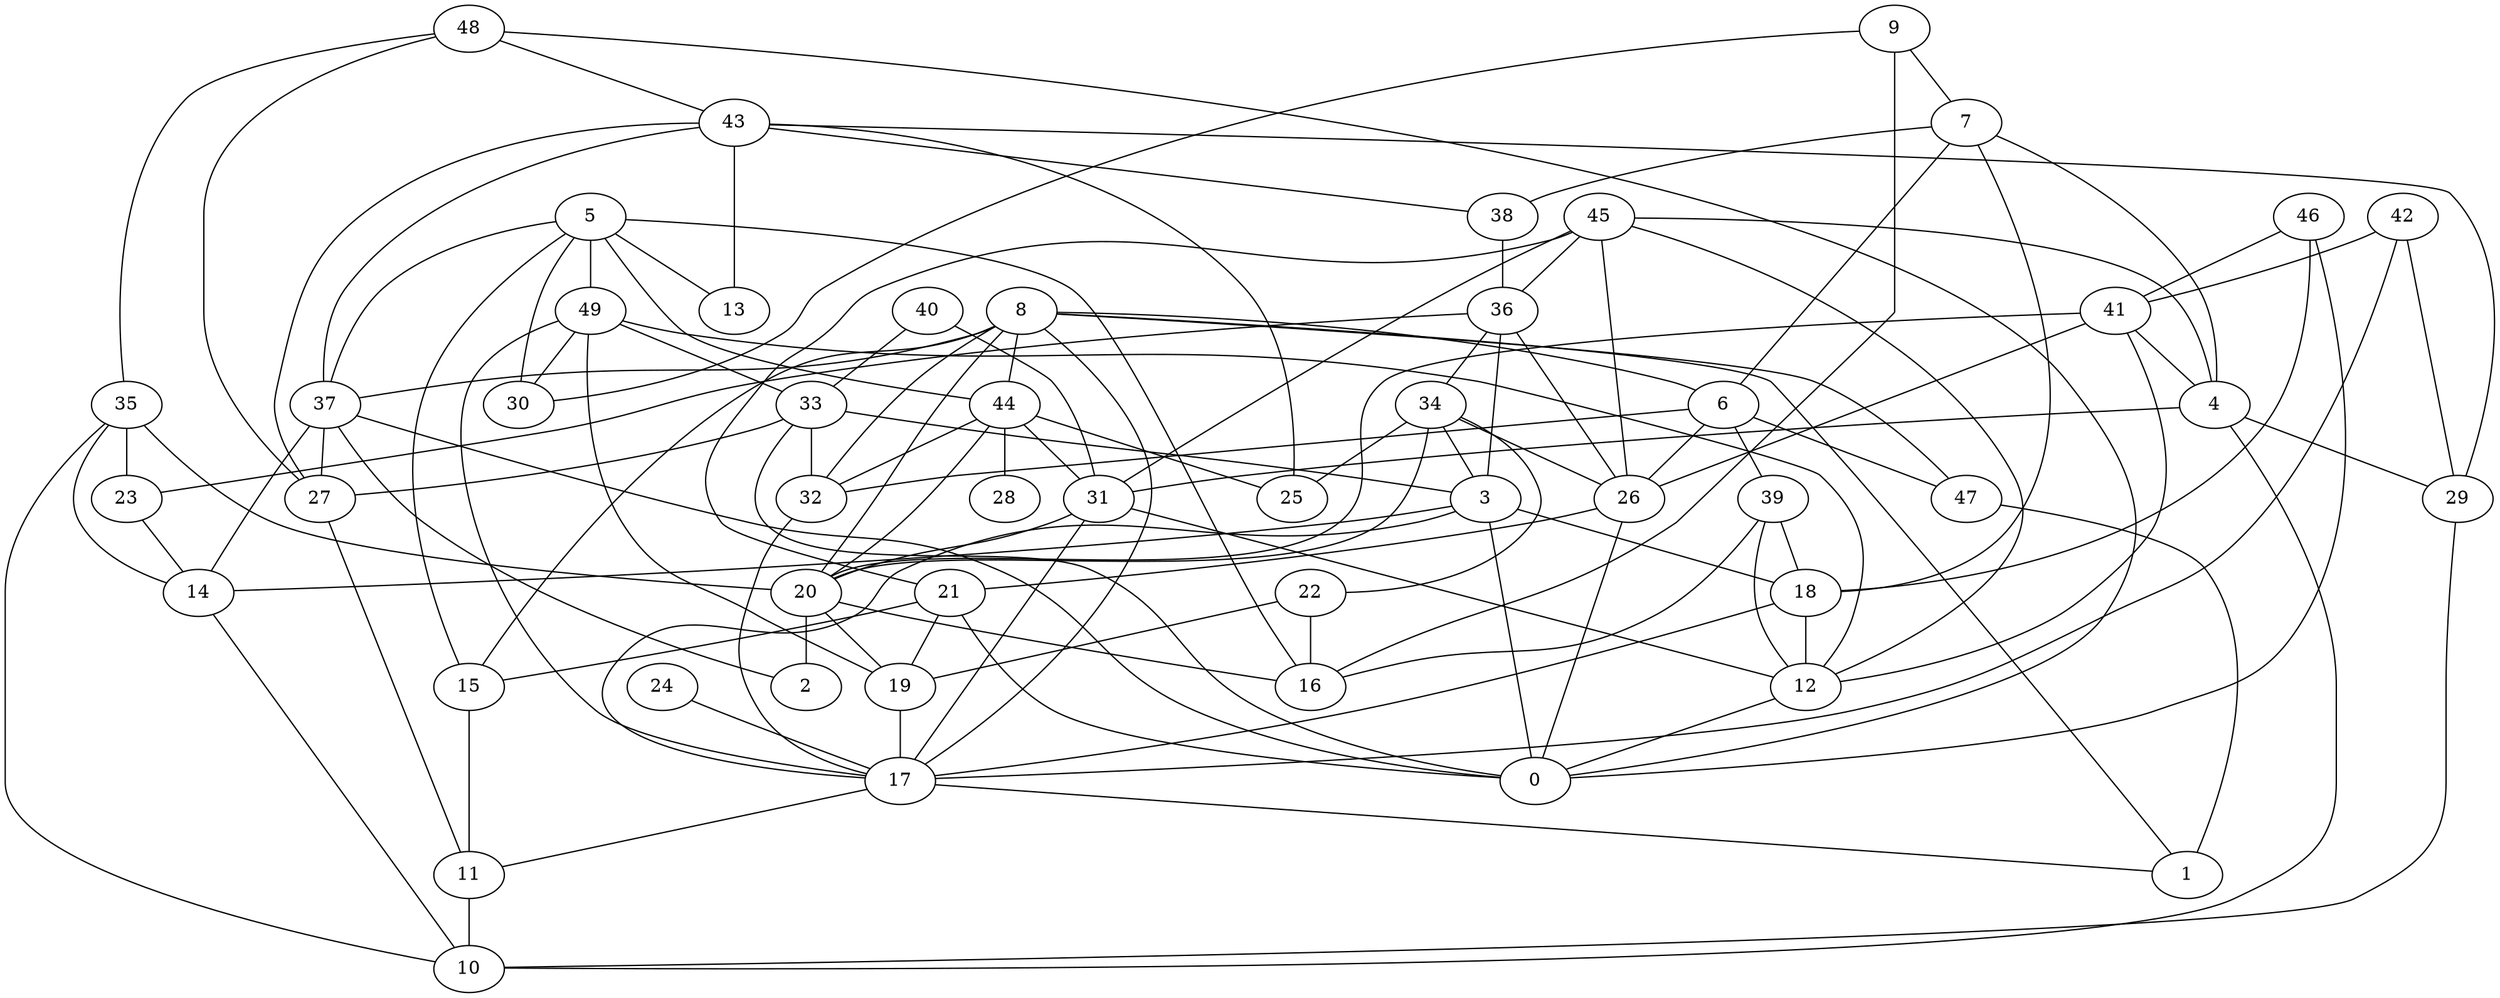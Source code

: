 digraph GG_graph {

subgraph G_graph {
edge [color = black]
"19" -> "17" [dir = none]
"22" -> "16" [dir = none]
"48" -> "43" [dir = none]
"7" -> "38" [dir = none]
"7" -> "6" [dir = none]
"7" -> "4" [dir = none]
"46" -> "41" [dir = none]
"46" -> "18" [dir = none]
"20" -> "16" [dir = none]
"23" -> "14" [dir = none]
"21" -> "15" [dir = none]
"4" -> "31" [dir = none]
"43" -> "29" [dir = none]
"43" -> "25" [dir = none]
"43" -> "13" [dir = none]
"43" -> "27" [dir = none]
"35" -> "20" [dir = none]
"27" -> "11" [dir = none]
"49" -> "30" [dir = none]
"49" -> "33" [dir = none]
"49" -> "17" [dir = none]
"42" -> "17" [dir = none]
"37" -> "2" [dir = none]
"37" -> "14" [dir = none]
"34" -> "3" [dir = none]
"14" -> "10" [dir = none]
"8" -> "47" [dir = none]
"8" -> "32" [dir = none]
"8" -> "37" [dir = none]
"8" -> "20" [dir = none]
"8" -> "17" [dir = none]
"8" -> "15" [dir = none]
"39" -> "18" [dir = none]
"18" -> "17" [dir = none]
"17" -> "1" [dir = none]
"17" -> "11" [dir = none]
"40" -> "31" [dir = none]
"5" -> "44" [dir = none]
"5" -> "49" [dir = none]
"45" -> "12" [dir = none]
"45" -> "4" [dir = none]
"45" -> "26" [dir = none]
"45" -> "36" [dir = none]
"45" -> "21" [dir = none]
"3" -> "17" [dir = none]
"33" -> "0" [dir = none]
"24" -> "17" [dir = none]
"9" -> "7" [dir = none]
"44" -> "28" [dir = none]
"3" -> "18" [dir = none]
"4" -> "29" [dir = none]
"36" -> "23" [dir = none]
"11" -> "10" [dir = none]
"4" -> "10" [dir = none]
"8" -> "44" [dir = none]
"26" -> "0" [dir = none]
"7" -> "18" [dir = none]
"20" -> "19" [dir = none]
"37" -> "0" [dir = none]
"39" -> "16" [dir = none]
"44" -> "20" [dir = none]
"26" -> "21" [dir = none]
"44" -> "25" [dir = none]
"49" -> "12" [dir = none]
"33" -> "3" [dir = none]
"41" -> "26" [dir = none]
"49" -> "19" [dir = none]
"15" -> "11" [dir = none]
"9" -> "16" [dir = none]
"36" -> "34" [dir = none]
"42" -> "41" [dir = none]
"22" -> "19" [dir = none]
"34" -> "22" [dir = none]
"35" -> "10" [dir = none]
"45" -> "31" [dir = none]
"8" -> "6" [dir = none]
"6" -> "32" [dir = none]
"3" -> "14" [dir = none]
"9" -> "30" [dir = none]
"21" -> "19" [dir = none]
"5" -> "16" [dir = none]
"44" -> "32" [dir = none]
"40" -> "33" [dir = none]
"44" -> "31" [dir = none]
"48" -> "35" [dir = none]
"5" -> "13" [dir = none]
"43" -> "38" [dir = none]
"5" -> "37" [dir = none]
"12" -> "0" [dir = none]
"48" -> "0" [dir = none]
"41" -> "12" [dir = none]
"33" -> "32" [dir = none]
"20" -> "2" [dir = none]
"35" -> "14" [dir = none]
"48" -> "27" [dir = none]
"46" -> "0" [dir = none]
"31" -> "17" [dir = none]
"43" -> "37" [dir = none]
"18" -> "12" [dir = none]
"8" -> "1" [dir = none]
"37" -> "27" [dir = none]
"6" -> "26" [dir = none]
"5" -> "30" [dir = none]
"34" -> "26" [dir = none]
"31" -> "20" [dir = none]
"29" -> "10" [dir = none]
"31" -> "12" [dir = none]
"39" -> "12" [dir = none]
"32" -> "17" [dir = none]
"38" -> "36" [dir = none]
"41" -> "4" [dir = none]
"42" -> "29" [dir = none]
"34" -> "25" [dir = none]
"35" -> "23" [dir = none]
"33" -> "27" [dir = none]
"5" -> "15" [dir = none]
"34" -> "20" [dir = none]
"47" -> "1" [dir = none]
"36" -> "26" [dir = none]
"6" -> "47" [dir = none]
"21" -> "0" [dir = none]
"41" -> "20" [dir = none]
"3" -> "0" [dir = none]
"36" -> "3" [dir = none]
"6" -> "39" [dir = none]
}

}
